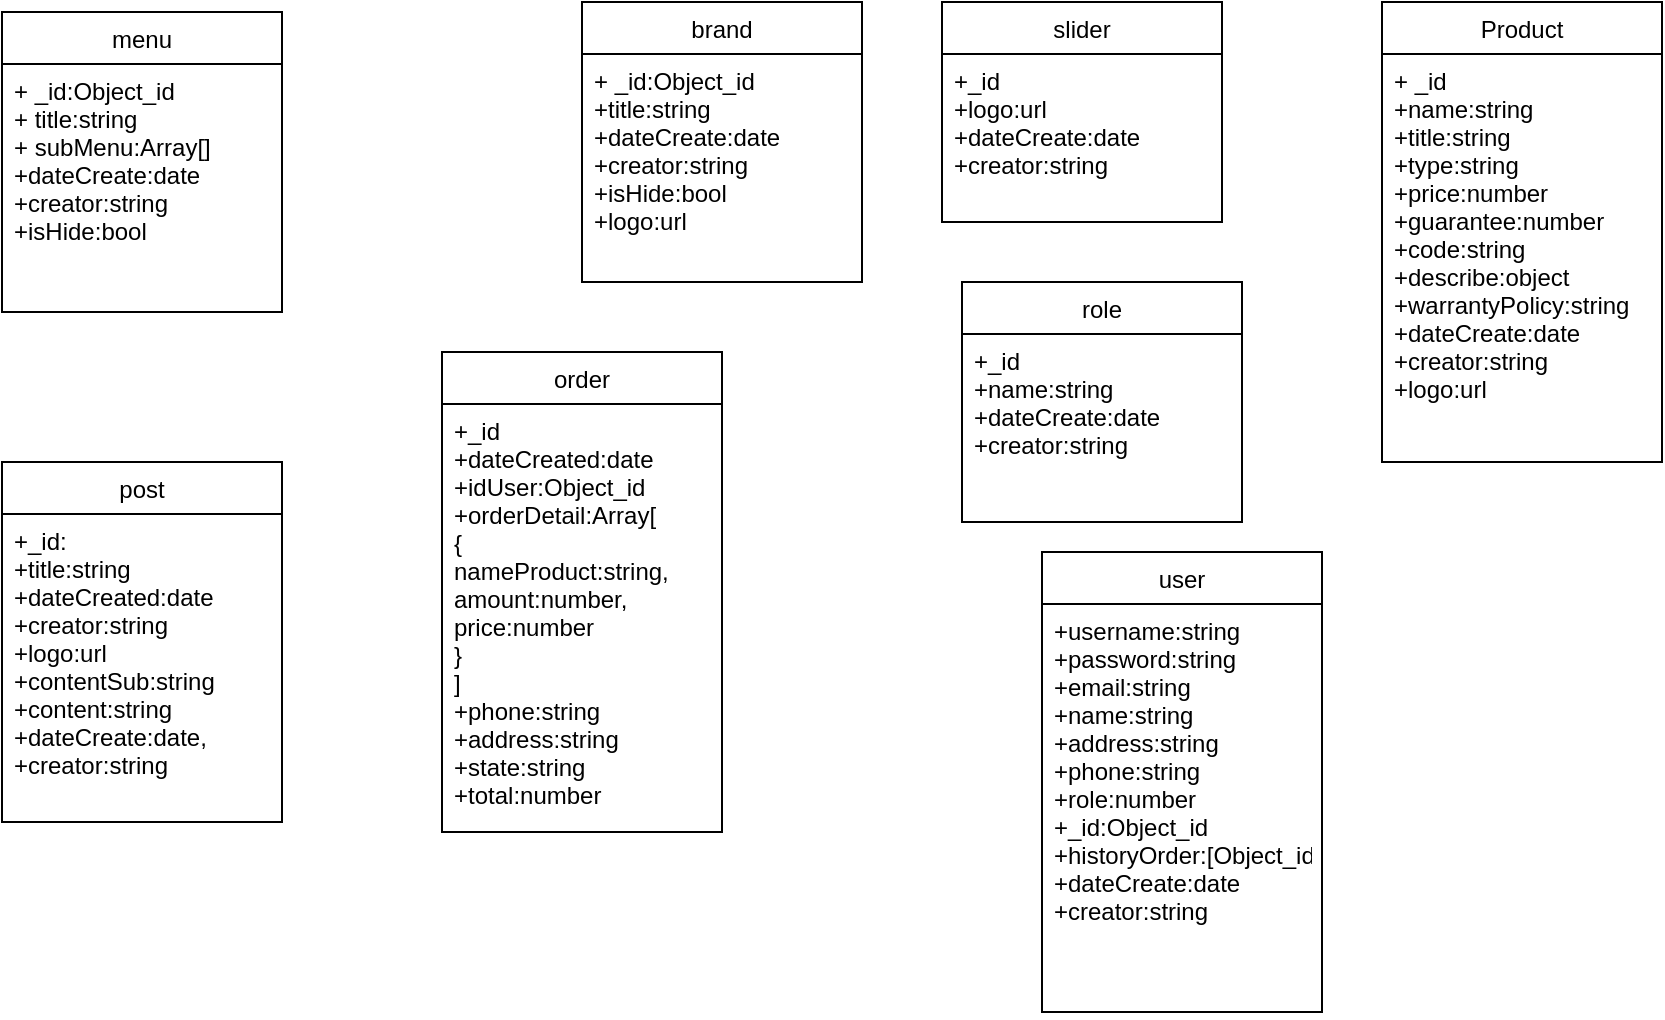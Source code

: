 <mxfile version="13.6.9" type="device"><diagram name="Page-1" id="c4acf3e9-155e-7222-9cf6-157b1a14988f"><mxGraphModel dx="862" dy="482" grid="1" gridSize="10" guides="1" tooltips="1" connect="1" arrows="1" fold="1" page="1" pageScale="1" pageWidth="850" pageHeight="1100" background="#ffffff" math="0" shadow="0"><root><mxCell id="0"/><mxCell id="1" parent="0"/><mxCell id="Qu1GxlNtlMTo84-jV2TA-15" value="menu" style="swimlane;fontStyle=0;childLayout=stackLayout;horizontal=1;startSize=26;fillColor=none;horizontalStack=0;resizeParent=1;resizeParentMax=0;resizeLast=0;collapsible=1;marginBottom=0;" parent="1" vertex="1"><mxGeometry x="10" y="10" width="140" height="150" as="geometry"/></mxCell><mxCell id="Qu1GxlNtlMTo84-jV2TA-16" value="+ _id:Object_id&#10;+ title:string&#10;+ subMenu:Array[]&#10;+dateCreate:date&#10;+creator:string&#10;+isHide:bool" style="text;strokeColor=none;fillColor=none;align=left;verticalAlign=top;spacingLeft=4;spacingRight=4;overflow=hidden;rotatable=0;points=[[0,0.5],[1,0.5]];portConstraint=eastwest;" parent="Qu1GxlNtlMTo84-jV2TA-15" vertex="1"><mxGeometry y="26" width="140" height="124" as="geometry"/></mxCell><mxCell id="Qu1GxlNtlMTo84-jV2TA-19" value="brand" style="swimlane;fontStyle=0;childLayout=stackLayout;horizontal=1;startSize=26;fillColor=none;horizontalStack=0;resizeParent=1;resizeParentMax=0;resizeLast=0;collapsible=1;marginBottom=0;" parent="1" vertex="1"><mxGeometry x="300" y="5" width="140" height="140" as="geometry"/></mxCell><mxCell id="Qu1GxlNtlMTo84-jV2TA-20" value="+ _id:Object_id&#10;+title:string&#10;+dateCreate:date&#10;+creator:string&#10;+isHide:bool&#10;+logo:url" style="text;strokeColor=none;fillColor=none;align=left;verticalAlign=top;spacingLeft=4;spacingRight=4;overflow=hidden;rotatable=0;points=[[0,0.5],[1,0.5]];portConstraint=eastwest;" parent="Qu1GxlNtlMTo84-jV2TA-19" vertex="1"><mxGeometry y="26" width="140" height="114" as="geometry"/></mxCell><mxCell id="Qu1GxlNtlMTo84-jV2TA-40" value="user" style="swimlane;fontStyle=0;childLayout=stackLayout;horizontal=1;startSize=26;fillColor=none;horizontalStack=0;resizeParent=1;resizeParentMax=0;resizeLast=0;collapsible=1;marginBottom=0;" parent="1" vertex="1"><mxGeometry x="530" y="280" width="140" height="230" as="geometry"/></mxCell><mxCell id="Qu1GxlNtlMTo84-jV2TA-41" value="+username:string&#10;+password:string&#10;+email:string&#10;+name:string&#10;+address:string&#10;+phone:string&#10;+role:number&#10;+_id:Object_id&#10;+historyOrder:[Object_id]&#10;+dateCreate:date&#10;+creator:string" style="text;strokeColor=none;fillColor=none;align=left;verticalAlign=top;spacingLeft=4;spacingRight=4;overflow=hidden;rotatable=0;points=[[0,0.5],[1,0.5]];portConstraint=eastwest;" parent="Qu1GxlNtlMTo84-jV2TA-40" vertex="1"><mxGeometry y="26" width="140" height="204" as="geometry"/></mxCell><mxCell id="Qu1GxlNtlMTo84-jV2TA-36" value="order" style="swimlane;fontStyle=0;childLayout=stackLayout;horizontal=1;startSize=26;fillColor=none;horizontalStack=0;resizeParent=1;resizeParentMax=0;resizeLast=0;collapsible=1;marginBottom=0;" parent="1" vertex="1"><mxGeometry x="230" y="180" width="140" height="240" as="geometry"/></mxCell><mxCell id="Qu1GxlNtlMTo84-jV2TA-37" value="+_id&#10;+dateCreated:date&#10;+idUser:Object_id&#10;+orderDetail:Array[&#10;{&#10;nameProduct:string,&#10;amount:number,&#10;price:number&#10;}&#10;]&#10;+phone:string&#10;+address:string&#10;+state:string&#10;+total:number" style="text;strokeColor=none;fillColor=none;align=left;verticalAlign=top;spacingLeft=4;spacingRight=4;overflow=hidden;rotatable=0;points=[[0,0.5],[1,0.5]];portConstraint=eastwest;" parent="Qu1GxlNtlMTo84-jV2TA-36" vertex="1"><mxGeometry y="26" width="140" height="214" as="geometry"/></mxCell><mxCell id="Qu1GxlNtlMTo84-jV2TA-27" value="Product" style="swimlane;fontStyle=0;childLayout=stackLayout;horizontal=1;startSize=26;fillColor=none;horizontalStack=0;resizeParent=1;resizeParentMax=0;resizeLast=0;collapsible=1;marginBottom=0;" parent="1" vertex="1"><mxGeometry x="700" y="5" width="140" height="230" as="geometry"/></mxCell><mxCell id="Qu1GxlNtlMTo84-jV2TA-28" value="+ _id&#10;+name:string&#10;+title:string&#10;+type:string&#10;+price:number&#10;+guarantee:number&#10;+code:string&#10;+describe:object&#10;+warrantyPolicy:string&#10;+dateCreate:date&#10;+creator:string&#10;+logo:url" style="text;strokeColor=none;fillColor=none;align=left;verticalAlign=top;spacingLeft=4;spacingRight=4;overflow=hidden;rotatable=0;points=[[0,0.5],[1,0.5]];portConstraint=eastwest;" parent="Qu1GxlNtlMTo84-jV2TA-27" vertex="1"><mxGeometry y="26" width="140" height="204" as="geometry"/></mxCell><mxCell id="Qu1GxlNtlMTo84-jV2TA-32" value="post" style="swimlane;fontStyle=0;childLayout=stackLayout;horizontal=1;startSize=26;fillColor=none;horizontalStack=0;resizeParent=1;resizeParentMax=0;resizeLast=0;collapsible=1;marginBottom=0;" parent="1" vertex="1"><mxGeometry x="10" y="235" width="140" height="180" as="geometry"/></mxCell><mxCell id="Qu1GxlNtlMTo84-jV2TA-33" value="+_id:&#10;+title:string&#10;+dateCreated:date&#10;+creator:string&#10;+logo:url&#10;+contentSub:string&#10;+content:string&#10;+dateCreate:date,&#10;+creator:string" style="text;strokeColor=none;fillColor=none;align=left;verticalAlign=top;spacingLeft=4;spacingRight=4;overflow=hidden;rotatable=0;points=[[0,0.5],[1,0.5]];portConstraint=eastwest;" parent="Qu1GxlNtlMTo84-jV2TA-32" vertex="1"><mxGeometry y="26" width="140" height="154" as="geometry"/></mxCell><mxCell id="Qu1GxlNtlMTo84-jV2TA-48" value="slider" style="swimlane;fontStyle=0;childLayout=stackLayout;horizontal=1;startSize=26;fillColor=none;horizontalStack=0;resizeParent=1;resizeParentMax=0;resizeLast=0;collapsible=1;marginBottom=0;" parent="1" vertex="1"><mxGeometry x="480" y="5" width="140" height="110" as="geometry"/></mxCell><mxCell id="Qu1GxlNtlMTo84-jV2TA-49" value="+_id&#10;+logo:url&#10;+dateCreate:date&#10;+creator:string" style="text;strokeColor=none;fillColor=none;align=left;verticalAlign=top;spacingLeft=4;spacingRight=4;overflow=hidden;rotatable=0;points=[[0,0.5],[1,0.5]];portConstraint=eastwest;" parent="Qu1GxlNtlMTo84-jV2TA-48" vertex="1"><mxGeometry y="26" width="140" height="84" as="geometry"/></mxCell><mxCell id="Qu1GxlNtlMTo84-jV2TA-44" value="role" style="swimlane;fontStyle=0;childLayout=stackLayout;horizontal=1;startSize=26;fillColor=none;horizontalStack=0;resizeParent=1;resizeParentMax=0;resizeLast=0;collapsible=1;marginBottom=0;" parent="1" vertex="1"><mxGeometry x="490" y="145" width="140" height="120" as="geometry"/></mxCell><mxCell id="Qu1GxlNtlMTo84-jV2TA-45" value="+_id&#10;+name:string&#10;+dateCreate:date&#10;+creator:string" style="text;strokeColor=none;fillColor=none;align=left;verticalAlign=top;spacingLeft=4;spacingRight=4;overflow=hidden;rotatable=0;points=[[0,0.5],[1,0.5]];portConstraint=eastwest;" parent="Qu1GxlNtlMTo84-jV2TA-44" vertex="1"><mxGeometry y="26" width="140" height="94" as="geometry"/></mxCell></root></mxGraphModel></diagram></mxfile>